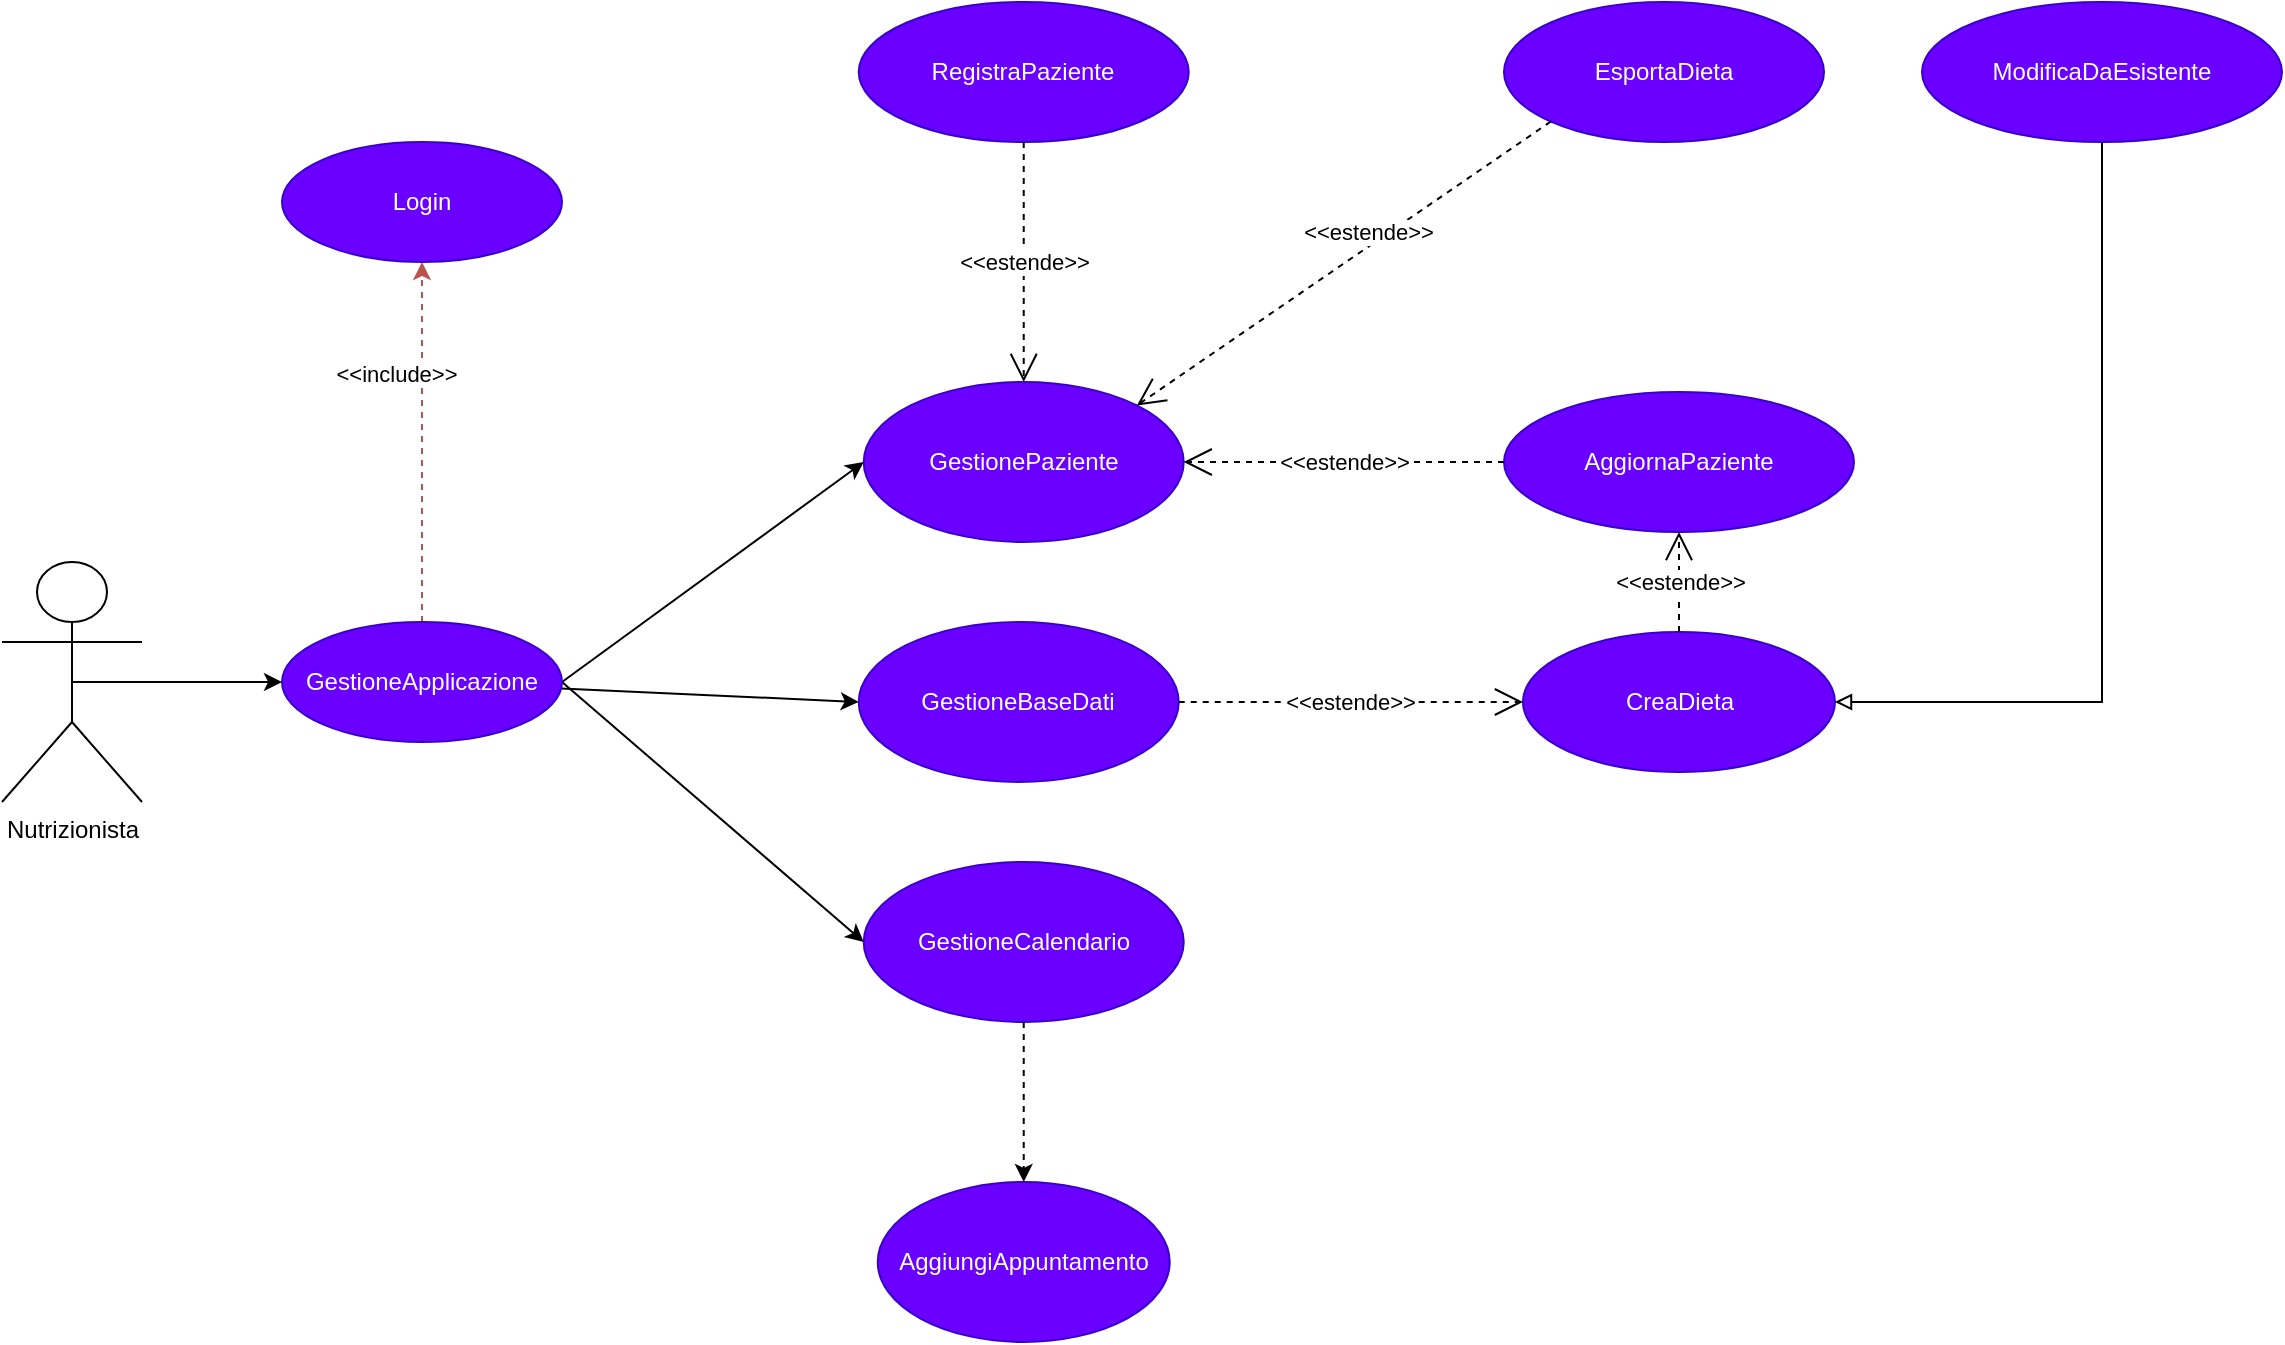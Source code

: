 <mxfile version="17.1.4" type="device"><diagram id="_qOrjvIJloedD4rArHBs" name="Page-1"><mxGraphModel dx="1597" dy="842" grid="1" gridSize="10" guides="1" tooltips="1" connect="1" arrows="1" fold="1" page="1" pageScale="1" pageWidth="1169" pageHeight="827" math="0" shadow="0"><root><mxCell id="0"/><mxCell id="1" parent="0"/><mxCell id="orX7vJl6tvUpLX1Znt4E-1" value="Nutrizionista" style="shape=umlActor;verticalLabelPosition=bottom;verticalAlign=top;html=1;outlineConnect=0;" parent="1" vertex="1"><mxGeometry x="10" y="290" width="70" height="120" as="geometry"/></mxCell><mxCell id="orX7vJl6tvUpLX1Znt4E-2" value="Login" style="ellipse;whiteSpace=wrap;html=1;fillColor=#6a00ff;strokeColor=#3700CC;fontColor=#ffffff;" parent="1" vertex="1"><mxGeometry x="150" y="80" width="140" height="60" as="geometry"/></mxCell><mxCell id="orX7vJl6tvUpLX1Znt4E-3" value="GestioneCalendario&lt;br&gt;" style="ellipse;whiteSpace=wrap;html=1;fillColor=#6a00ff;fontColor=#ffffff;strokeColor=#3700CC;" parent="1" vertex="1"><mxGeometry x="440.86" y="440" width="160" height="80" as="geometry"/></mxCell><mxCell id="orX7vJl6tvUpLX1Znt4E-4" value="CreaDieta" style="ellipse;whiteSpace=wrap;html=1;fillColor=#6a00ff;fontColor=#ffffff;strokeColor=#3700CC;" parent="1" vertex="1"><mxGeometry x="770.5" y="325" width="156" height="70" as="geometry"/></mxCell><mxCell id="orX7vJl6tvUpLX1Znt4E-5" value="RegistraPaziente" style="ellipse;whiteSpace=wrap;html=1;fillColor=#6a00ff;fontColor=#ffffff;strokeColor=#3700CC;" parent="1" vertex="1"><mxGeometry x="438.36" y="10" width="165" height="70" as="geometry"/></mxCell><mxCell id="orX7vJl6tvUpLX1Znt4E-6" value="EsportaDieta" style="ellipse;whiteSpace=wrap;html=1;fillColor=#6a00ff;fontColor=#ffffff;strokeColor=#3700CC;" parent="1" vertex="1"><mxGeometry x="761" y="10" width="160" height="70" as="geometry"/></mxCell><mxCell id="orX7vJl6tvUpLX1Znt4E-9" value="AggiornaPaziente&lt;br&gt;" style="ellipse;whiteSpace=wrap;html=1;fillColor=#6a00ff;fontColor=#ffffff;strokeColor=#3700CC;" parent="1" vertex="1"><mxGeometry x="761" y="205" width="175" height="70" as="geometry"/></mxCell><mxCell id="orX7vJl6tvUpLX1Znt4E-10" value="GestioneBaseDati" style="ellipse;whiteSpace=wrap;html=1;fillColor=#6a00ff;fontColor=#ffffff;strokeColor=#3700CC;" parent="1" vertex="1"><mxGeometry x="438.36" y="320" width="160" height="80" as="geometry"/></mxCell><mxCell id="orX7vJl6tvUpLX1Znt4E-15" value="GestionePaziente&lt;br&gt;" style="ellipse;whiteSpace=wrap;html=1;fillColor=#6a00ff;fontColor=#ffffff;strokeColor=#3700CC;" parent="1" vertex="1"><mxGeometry x="440.86" y="200" width="160" height="80" as="geometry"/></mxCell><mxCell id="N9WoESq8ZXY_kKLxbi27-8" style="edgeStyle=orthogonalEdgeStyle;orthogonalLoop=1;jettySize=auto;html=1;exitX=0.5;exitY=1;exitDx=0;exitDy=0;entryX=1;entryY=0.5;entryDx=0;entryDy=0;endArrow=block;endFill=0;rounded=0;" edge="1" parent="1" source="orX7vJl6tvUpLX1Znt4E-16" target="orX7vJl6tvUpLX1Znt4E-4"><mxGeometry relative="1" as="geometry"/></mxCell><mxCell id="orX7vJl6tvUpLX1Znt4E-16" value="ModificaDaEsistente" style="ellipse;whiteSpace=wrap;html=1;fillColor=#6a00ff;fontColor=#ffffff;strokeColor=#3700CC;" parent="1" vertex="1"><mxGeometry x="970.0" y="10" width="180" height="70" as="geometry"/></mxCell><mxCell id="orX7vJl6tvUpLX1Znt4E-29" value="&amp;lt;&amp;lt;include&amp;gt;&amp;gt;" style="endArrow=classic;html=1;dashed=1; rounded=0;exitX=0.5;exitY=0;exitDx=0;exitDy=0;fillColor=#f8cecc;strokeColor=#b85450;entryX=0.5;entryY=1;entryDx=0;entryDy=0;" parent="1" source="N9WoESq8ZXY_kKLxbi27-9" target="orX7vJl6tvUpLX1Znt4E-2" edge="1"><mxGeometry x="0.379" y="13" width="50" height="50" relative="1" as="geometry"><mxPoint x="325.36" y="310" as="sourcePoint"/><mxPoint x="299.998" y="149.934" as="targetPoint"/><mxPoint as="offset"/></mxGeometry></mxCell><mxCell id="orX7vJl6tvUpLX1Znt4E-33" value="" style="endArrow=classic;html=1;rounded=0;entryX=0;entryY=0.5;entryDx=0;entryDy=0;exitX=1;exitY=0.5;exitDx=0;exitDy=0;" parent="1" source="N9WoESq8ZXY_kKLxbi27-9" target="orX7vJl6tvUpLX1Znt4E-15" edge="1"><mxGeometry width="50" height="50" relative="1" as="geometry"><mxPoint x="395.36" y="340" as="sourcePoint"/><mxPoint x="529.11" y="750" as="targetPoint"/></mxGeometry></mxCell><mxCell id="orX7vJl6tvUpLX1Znt4E-34" value="" style="endArrow=classic;html=1;rounded=0;entryX=0;entryY=0.5;entryDx=0;entryDy=0;" parent="1" source="N9WoESq8ZXY_kKLxbi27-9" target="orX7vJl6tvUpLX1Znt4E-10" edge="1"><mxGeometry width="50" height="50" relative="1" as="geometry"><mxPoint x="395.36" y="340" as="sourcePoint"/><mxPoint x="385.36" y="220.0" as="targetPoint"/></mxGeometry></mxCell><mxCell id="orX7vJl6tvUpLX1Znt4E-35" value="" style="endArrow=classic;html=1;rounded=0;entryX=0;entryY=0.5;entryDx=0;entryDy=0;exitX=1;exitY=0.5;exitDx=0;exitDy=0;" parent="1" source="N9WoESq8ZXY_kKLxbi27-9" target="orX7vJl6tvUpLX1Znt4E-3" edge="1"><mxGeometry width="50" height="50" relative="1" as="geometry"><mxPoint x="395.36" y="340" as="sourcePoint"/><mxPoint x="475.36" y="440" as="targetPoint"/></mxGeometry></mxCell><mxCell id="orX7vJl6tvUpLX1Znt4E-39" value="AggiungiAppuntamento&lt;br&gt;" style="ellipse;whiteSpace=wrap;html=1;fillColor=#6a00ff;fontColor=#ffffff;strokeColor=#3700CC;" parent="1" vertex="1"><mxGeometry x="447.86" y="600" width="146" height="80" as="geometry"/></mxCell><mxCell id="orX7vJl6tvUpLX1Znt4E-40" value="" style="endArrow=classic;html=1;dashed=1; rounded=0;exitX=0.5;exitY=1;exitDx=0;exitDy=0;entryX=0.5;entryY=0;entryDx=0;entryDy=0;" parent="1" source="orX7vJl6tvUpLX1Znt4E-3" target="orX7vJl6tvUpLX1Znt4E-39" edge="1"><mxGeometry width="50" height="50" relative="1" as="geometry"><mxPoint x="507.86" y="600" as="sourcePoint"/><mxPoint x="977.86" y="500" as="targetPoint"/></mxGeometry></mxCell><mxCell id="orX7vJl6tvUpLX1Znt4E-49" value="&amp;lt;&amp;lt;estende&amp;gt;&amp;gt;" style="endArrow=open;endSize=12;dashed=1;html=1;rounded=0;fontFamily=Helvetica;exitX=0.5;exitY=1;exitDx=0;exitDy=0;entryX=0.5;entryY=0;entryDx=0;entryDy=0;" parent="1" source="orX7vJl6tvUpLX1Znt4E-5" target="orX7vJl6tvUpLX1Znt4E-15" edge="1"><mxGeometry width="160" relative="1" as="geometry"><mxPoint x="697.86" y="220" as="sourcePoint"/><mxPoint x="523" y="200" as="targetPoint"/></mxGeometry></mxCell><mxCell id="orX7vJl6tvUpLX1Znt4E-50" value="&amp;lt;&amp;lt;estende&amp;gt;&amp;gt;" style="endArrow=open;endSize=12;dashed=1;html=1;rounded=0;fontFamily=Helvetica;exitX=0;exitY=0.5;exitDx=0;exitDy=0;entryX=1;entryY=0.5;entryDx=0;entryDy=0;" parent="1" source="orX7vJl6tvUpLX1Znt4E-9" edge="1" target="orX7vJl6tvUpLX1Znt4E-15"><mxGeometry width="160" relative="1" as="geometry"><mxPoint x="609.36" y="120" as="sourcePoint"/><mxPoint x="609.36" y="230" as="targetPoint"/></mxGeometry></mxCell><mxCell id="orX7vJl6tvUpLX1Znt4E-51" value="&amp;lt;&amp;lt;estende&amp;gt;&amp;gt;" style="endArrow=open;endSize=12;dashed=1;html=1;rounded=0;fontFamily=Helvetica;entryX=0.5;entryY=1;entryDx=0;entryDy=0;exitX=0.5;exitY=0;exitDx=0;exitDy=0;" parent="1" source="orX7vJl6tvUpLX1Znt4E-4" target="orX7vJl6tvUpLX1Znt4E-9" edge="1"><mxGeometry width="160" relative="1" as="geometry"><mxPoint x="547.86" y="100" as="sourcePoint"/><mxPoint x="547.86" y="210" as="targetPoint"/></mxGeometry></mxCell><mxCell id="N9WoESq8ZXY_kKLxbi27-2" value="&amp;lt;&amp;lt;estende&amp;gt;&amp;gt;" style="endArrow=open;endSize=12;dashed=1;html=1;rounded=0;fontFamily=Helvetica;exitX=0;exitY=1;exitDx=0;exitDy=0;entryX=1;entryY=0;entryDx=0;entryDy=0;" edge="1" parent="1" source="orX7vJl6tvUpLX1Znt4E-6" target="orX7vJl6tvUpLX1Znt4E-15"><mxGeometry x="-0.145" y="-7" width="160" relative="1" as="geometry"><mxPoint x="617.86" y="360" as="sourcePoint"/><mxPoint x="1010.344" y="249.586" as="targetPoint"/><mxPoint x="1" as="offset"/></mxGeometry></mxCell><mxCell id="N9WoESq8ZXY_kKLxbi27-5" value="&amp;lt;&amp;lt;estende&amp;gt;&amp;gt;" style="endArrow=open;endSize=12;dashed=1;html=1;rounded=0;fontFamily=Helvetica;exitX=1;exitY=0.5;exitDx=0;exitDy=0;entryX=0;entryY=0.5;entryDx=0;entryDy=0;" edge="1" parent="1" source="orX7vJl6tvUpLX1Znt4E-10" target="orX7vJl6tvUpLX1Znt4E-4"><mxGeometry width="160" relative="1" as="geometry"><mxPoint x="1087.86" y="115" as="sourcePoint"/><mxPoint x="952.86" y="115" as="targetPoint"/></mxGeometry></mxCell><mxCell id="N9WoESq8ZXY_kKLxbi27-9" value="GestioneApplicazione" style="ellipse;whiteSpace=wrap;html=1;fillColor=#6a00ff;strokeColor=#3700CC;fontColor=#ffffff;" vertex="1" parent="1"><mxGeometry x="150" y="320" width="140" height="60" as="geometry"/></mxCell><mxCell id="N9WoESq8ZXY_kKLxbi27-11" value="" style="endArrow=classic;html=1;rounded=0;entryX=0;entryY=0.5;entryDx=0;entryDy=0;exitX=0.5;exitY=0.5;exitDx=0;exitDy=0;exitPerimeter=0;" edge="1" parent="1" source="orX7vJl6tvUpLX1Znt4E-1" target="N9WoESq8ZXY_kKLxbi27-9"><mxGeometry width="50" height="50" relative="1" as="geometry"><mxPoint x="160" y="530" as="sourcePoint"/><mxPoint x="320.36" y="530" as="targetPoint"/></mxGeometry></mxCell></root></mxGraphModel></diagram></mxfile>